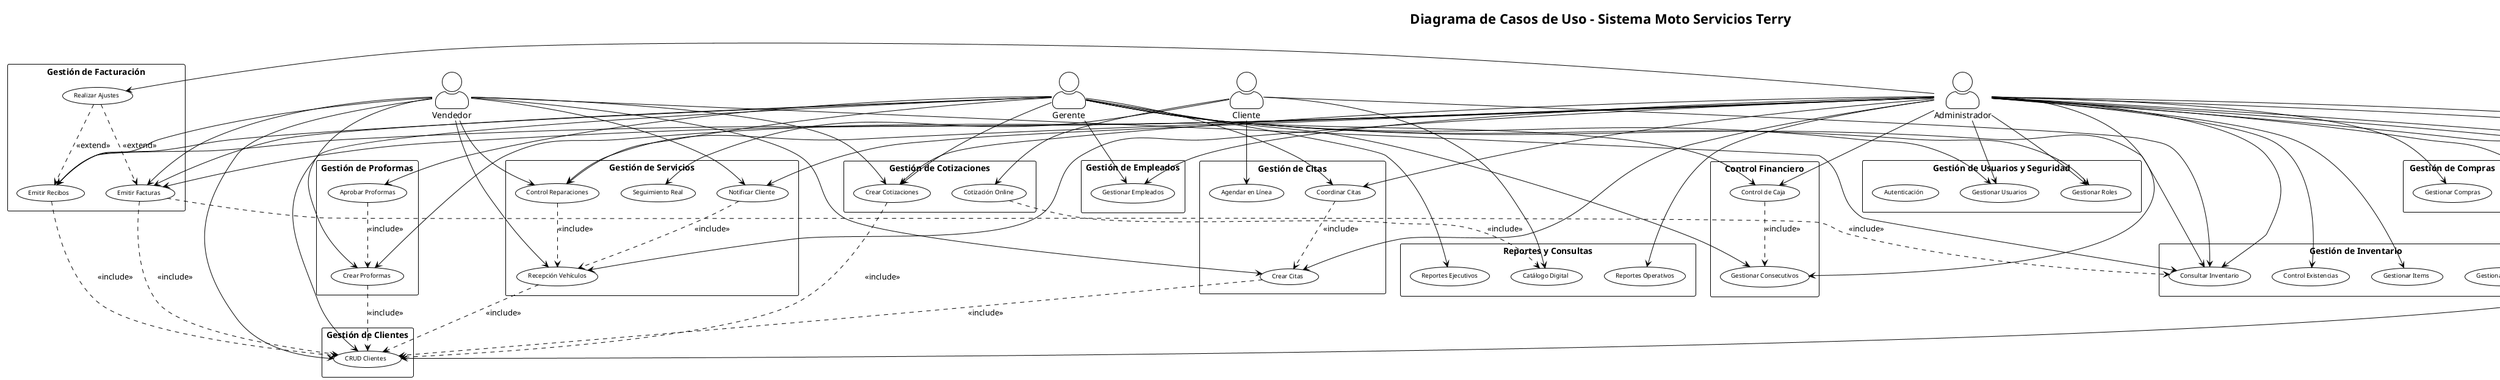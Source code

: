 @startuml MotoServiciosTerry_CasosDeUso

!theme plain
skinparam packageStyle rectangle
skinparam actorStyle awesome
skinparam usecaseStyle uml2
skinparam packageFontSize 12
skinparam usecaseFontSize 10

title Diagrama de Casos de Uso - Sistema Moto Servicios Terry

' Definición de Actores
actor Gerente as G
actor Administrador as A  
actor Vendedor as V
actor Cliente as C

' Paquete 1: Gestión de Usuarios y Seguridad
package "Gestión de Usuarios y Seguridad" {
    usecase "Gestionar Usuarios" as UC1
    usecase "Gestionar Roles" as UC2
    usecase "Autenticación" as UC3
}

' Paquete 2: Gestión de Clientes
package "Gestión de Clientes" {
    usecase "CRUD Clientes" as UC4
}

' Paquete 3: Gestión de Inventario  
package "Gestión de Inventario" {
    usecase "Gestionar Items" as UC5
    usecase "Gestionar Bodegas" as UC6
    usecase "Control Existencias" as UC7
    usecase "Consultar Inventario" as UC8
}

' Paquete 4: Gestión de Empleados
package "Gestión de Empleados" {
    usecase "Gestionar Empleados" as UC9
}

' Paquete 5: Gestión de Compras
package "Gestión de Compras" {
    usecase "Gestionar Compras" as UC10
}

' Paquete 6: Gestión de Facturación
package "Gestión de Facturación" {
    usecase "Emitir Facturas" as UC11
    usecase "Emitir Recibos" as UC12
    usecase "Realizar Ajustes" as UC13
}

' Paquete 7: Gestión de Citas
package "Gestión de Citas" {
    usecase "Crear Citas" as UC14
    usecase "Coordinar Citas" as UC15
    usecase "Agendar en Línea" as UC16
}

' Paquete 8: Gestión de Servicios
package "Gestión de Servicios" {
    usecase "Recepción Vehículos" as UC17
    usecase "Control Reparaciones" as UC18
    usecase "Seguimiento Real" as UC19
    usecase "Notificar Cliente" as UC20
}

' Paquete 9: Gestión de Proformas
package "Gestión de Proformas" {
    usecase "Crear Proformas" as UC21
    usecase "Aprobar Proformas" as UC22
}

' Paquete 10: Gestión de Cotizaciones
package "Gestión de Cotizaciones" {
    usecase "Crear Cotizaciones" as UC23
    usecase "Cotización Online" as UC24
}

' Paquete 11: Control Financiero
package "Control Financiero" {
    usecase "Control de Caja" as UC25
    usecase "Gestionar Consecutivos" as UC26
}

' Paquete 12: Catálogos Maestros
package "Catálogos Maestros" {
    usecase "Tipos de Pago" as UC27
    usecase "Monedas" as UC28
    usecase "Impuestos" as UC29
    usecase "Unidades Medida" as UC30
}

' Paquete 13: Reportes y Consultas
package "Reportes y Consultas" {
    usecase "Reportes Ejecutivos" as UC31
    usecase "Reportes Operativos" as UC32
    usecase "Catálogo Digital" as UC33
}

' Relaciones Gerente (Acceso Global)
G --> UC1
G --> UC2
G --> UC4
G --> UC8
G --> UC9
G --> UC11
G --> UC12
G --> UC15
G --> UC18
G --> UC22
G --> UC23
G --> UC25
G --> UC26
G --> UC31

' Relaciones Administrador (CRUD Completo)
A --> UC1
A --> UC2
A --> UC4
A --> UC5
A --> UC6
A --> UC7
A --> UC8
A --> UC9
A --> UC10
A --> UC11
A --> UC12
A --> UC13
A --> UC14
A --> UC15
A --> UC17
A --> UC18
A --> UC20
A --> UC21
A --> UC23
A --> UC25
A --> UC26
A --> UC27
A --> UC28
A --> UC29
A --> UC30
A --> UC32

' Relaciones Vendedor (Operaciones de Venta)
V --> UC4
V --> UC8
V --> UC11
V --> UC12
V --> UC14
V --> UC17
V --> UC18
V --> UC20
V --> UC21
V --> UC23

' Relaciones Cliente (Consulta y Autoservicio)
C --> UC8
C --> UC16
C --> UC19
C --> UC24
C --> UC33

' Relaciones Include principales
UC11 ..> UC8 : <<include>>
UC11 ..> UC4 : <<include>>
UC12 ..> UC4 : <<include>>
UC14 ..> UC4 : <<include>>
UC15 ..> UC14 : <<include>>
UC17 ..> UC4 : <<include>>
UC18 ..> UC17 : <<include>>
UC20 ..> UC17 : <<include>>
UC21 ..> UC4 : <<include>>
UC22 ..> UC21 : <<include>>
UC23 ..> UC4 : <<include>>
UC24 ..> UC33 : <<include>>
UC25 ..> UC26 : <<include>>

' Relaciones Extend
UC13 ..> UC11 : <<extend>>
UC13 ..> UC12 : <<extend>>

@enduml